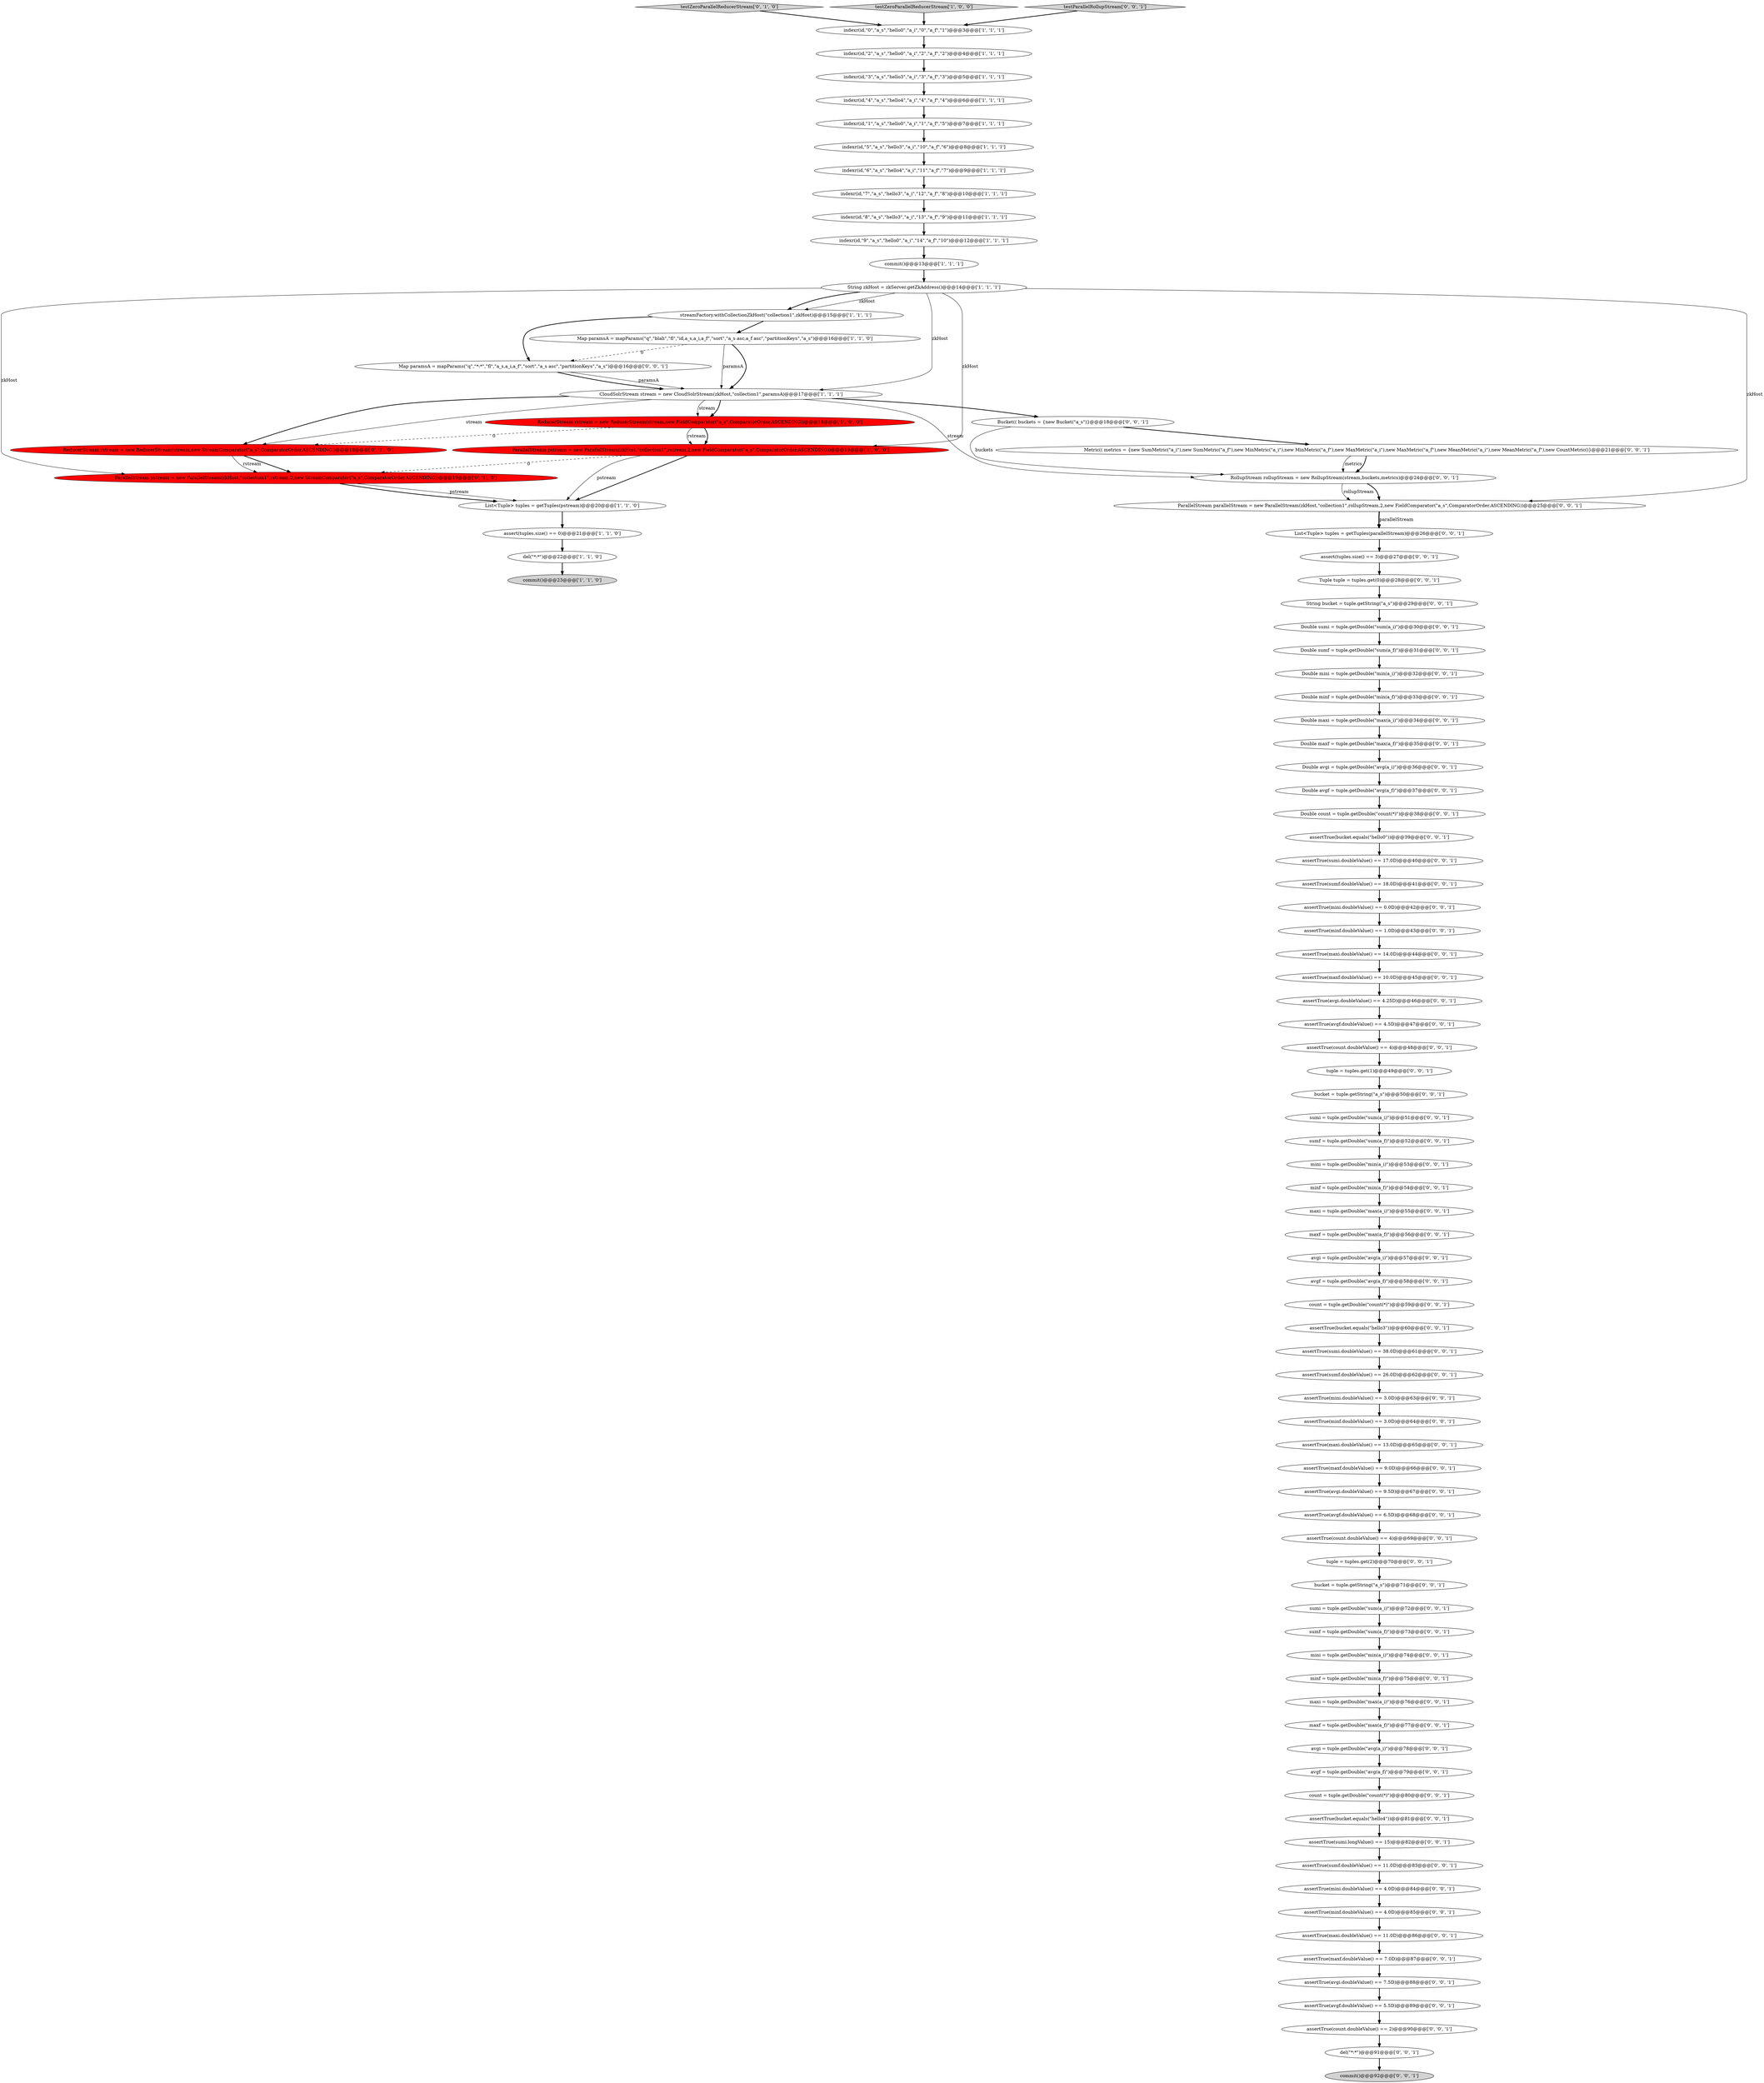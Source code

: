 digraph {
60 [style = filled, label = "tuple = tuples.get(2)@@@70@@@['0', '0', '1']", fillcolor = white, shape = ellipse image = "AAA0AAABBB3BBB"];
52 [style = filled, label = "assertTrue(sumi.doubleValue() == 17.0D)@@@40@@@['0', '0', '1']", fillcolor = white, shape = ellipse image = "AAA0AAABBB3BBB"];
71 [style = filled, label = "minf = tuple.getDouble(\"min(a_f)\")@@@54@@@['0', '0', '1']", fillcolor = white, shape = ellipse image = "AAA0AAABBB3BBB"];
6 [style = filled, label = "Map paramsA = mapParams(\"q\",\"blah\",\"fl\",\"id,a_s,a_i,a_f\",\"sort\",\"a_s asc,a_f asc\",\"partitionKeys\",\"a_s\")@@@16@@@['1', '1', '0']", fillcolor = white, shape = ellipse image = "AAA0AAABBB1BBB"];
36 [style = filled, label = "bucket = tuple.getString(\"a_s\")@@@50@@@['0', '0', '1']", fillcolor = white, shape = ellipse image = "AAA0AAABBB3BBB"];
93 [style = filled, label = "assertTrue(maxi.doubleValue() == 11.0D)@@@86@@@['0', '0', '1']", fillcolor = white, shape = ellipse image = "AAA0AAABBB3BBB"];
80 [style = filled, label = "minf = tuple.getDouble(\"min(a_f)\")@@@75@@@['0', '0', '1']", fillcolor = white, shape = ellipse image = "AAA0AAABBB3BBB"];
47 [style = filled, label = "assertTrue(sumf.doubleValue() == 18.0D)@@@41@@@['0', '0', '1']", fillcolor = white, shape = ellipse image = "AAA0AAABBB3BBB"];
9 [style = filled, label = "indexr(id,\"2\",\"a_s\",\"hello0\",\"a_i\",\"2\",\"a_f\",\"2\")@@@4@@@['1', '1', '1']", fillcolor = white, shape = ellipse image = "AAA0AAABBB1BBB"];
45 [style = filled, label = "assertTrue(avgi.doubleValue() == 7.5D)@@@88@@@['0', '0', '1']", fillcolor = white, shape = ellipse image = "AAA0AAABBB3BBB"];
30 [style = filled, label = "assertTrue(sumf.doubleValue() == 11.0D)@@@83@@@['0', '0', '1']", fillcolor = white, shape = ellipse image = "AAA0AAABBB3BBB"];
4 [style = filled, label = "String zkHost = zkServer.getZkAddress()@@@14@@@['1', '1', '1']", fillcolor = white, shape = ellipse image = "AAA0AAABBB1BBB"];
48 [style = filled, label = "Double minf = tuple.getDouble(\"min(a_f)\")@@@33@@@['0', '0', '1']", fillcolor = white, shape = ellipse image = "AAA0AAABBB3BBB"];
23 [style = filled, label = "ReducerStream rstream = new ReducerStream(stream,new StreamComparator(\"a_s\",ComparatorOrder.ASCENDING))@@@18@@@['0', '1', '0']", fillcolor = red, shape = ellipse image = "AAA1AAABBB2BBB"];
63 [style = filled, label = "tuple = tuples.get(1)@@@49@@@['0', '0', '1']", fillcolor = white, shape = ellipse image = "AAA0AAABBB3BBB"];
5 [style = filled, label = "indexr(id,\"3\",\"a_s\",\"hello3\",\"a_i\",\"3\",\"a_f\",\"3\")@@@5@@@['1', '1', '1']", fillcolor = white, shape = ellipse image = "AAA0AAABBB1BBB"];
41 [style = filled, label = "assertTrue(bucket.equals(\"hello3\"))@@@60@@@['0', '0', '1']", fillcolor = white, shape = ellipse image = "AAA0AAABBB3BBB"];
24 [style = filled, label = "testZeroParallelReducerStream['0', '1', '0']", fillcolor = lightgray, shape = diamond image = "AAA0AAABBB2BBB"];
14 [style = filled, label = "commit()@@@13@@@['1', '1', '1']", fillcolor = white, shape = ellipse image = "AAA0AAABBB1BBB"];
16 [style = filled, label = "indexr(id,\"9\",\"a_s\",\"hello0\",\"a_i\",\"14\",\"a_f\",\"10\")@@@12@@@['1', '1', '1']", fillcolor = white, shape = ellipse image = "AAA0AAABBB1BBB"];
10 [style = filled, label = "indexr(id,\"1\",\"a_s\",\"hello0\",\"a_i\",\"1\",\"a_f\",\"5\")@@@7@@@['1', '1', '1']", fillcolor = white, shape = ellipse image = "AAA0AAABBB1BBB"];
3 [style = filled, label = "ParallelStream pstream = new ParallelStream(zkHost,\"collection1\",rstream,2,new FieldComparator(\"a_s\",ComparatorOrder.ASCENDING))@@@19@@@['1', '0', '0']", fillcolor = red, shape = ellipse image = "AAA1AAABBB1BBB"];
31 [style = filled, label = "assertTrue(maxf.doubleValue() == 10.0D)@@@45@@@['0', '0', '1']", fillcolor = white, shape = ellipse image = "AAA0AAABBB3BBB"];
70 [style = filled, label = "assert(tuples.size() == 3)@@@27@@@['0', '0', '1']", fillcolor = white, shape = ellipse image = "AAA0AAABBB3BBB"];
53 [style = filled, label = "Double maxf = tuple.getDouble(\"max(a_f)\")@@@35@@@['0', '0', '1']", fillcolor = white, shape = ellipse image = "AAA0AAABBB3BBB"];
33 [style = filled, label = "del(\"*:*\")@@@91@@@['0', '0', '1']", fillcolor = white, shape = ellipse image = "AAA0AAABBB3BBB"];
86 [style = filled, label = "assertTrue(avgf.doubleValue() == 6.5D)@@@68@@@['0', '0', '1']", fillcolor = white, shape = ellipse image = "AAA0AAABBB3BBB"];
15 [style = filled, label = "CloudSolrStream stream = new CloudSolrStream(zkHost,\"collection1\",paramsA)@@@17@@@['1', '1', '1']", fillcolor = white, shape = ellipse image = "AAA0AAABBB1BBB"];
68 [style = filled, label = "Double avgf = tuple.getDouble(\"avg(a_f)\")@@@37@@@['0', '0', '1']", fillcolor = white, shape = ellipse image = "AAA0AAABBB3BBB"];
42 [style = filled, label = "ParallelStream parallelStream = new ParallelStream(zkHost,\"collection1\",rollupStream,2,new FieldComparator(\"a_s\",ComparatorOrder.ASCENDING))@@@25@@@['0', '0', '1']", fillcolor = white, shape = ellipse image = "AAA0AAABBB3BBB"];
82 [style = filled, label = "assertTrue(maxf.doubleValue() == 7.0D)@@@87@@@['0', '0', '1']", fillcolor = white, shape = ellipse image = "AAA0AAABBB3BBB"];
56 [style = filled, label = "assertTrue(sumi.doubleValue() == 38.0D)@@@61@@@['0', '0', '1']", fillcolor = white, shape = ellipse image = "AAA0AAABBB3BBB"];
73 [style = filled, label = "assertTrue(mini.doubleValue() == 0.0D)@@@42@@@['0', '0', '1']", fillcolor = white, shape = ellipse image = "AAA0AAABBB3BBB"];
50 [style = filled, label = "assertTrue(minf.doubleValue() == 3.0D)@@@64@@@['0', '0', '1']", fillcolor = white, shape = ellipse image = "AAA0AAABBB3BBB"];
49 [style = filled, label = "Double mini = tuple.getDouble(\"min(a_i)\")@@@32@@@['0', '0', '1']", fillcolor = white, shape = ellipse image = "AAA0AAABBB3BBB"];
28 [style = filled, label = "assertTrue(count.doubleValue() == 4)@@@69@@@['0', '0', '1']", fillcolor = white, shape = ellipse image = "AAA0AAABBB3BBB"];
19 [style = filled, label = "testZeroParallelReducerStream['1', '0', '0']", fillcolor = lightgray, shape = diamond image = "AAA0AAABBB1BBB"];
35 [style = filled, label = "assertTrue(minf.doubleValue() == 1.0D)@@@43@@@['0', '0', '1']", fillcolor = white, shape = ellipse image = "AAA0AAABBB3BBB"];
25 [style = filled, label = "Map paramsA = mapParams(\"q\",\"*:*\",\"fl\",\"a_s,a_i,a_f\",\"sort\",\"a_s asc\",\"partitionKeys\",\"a_s\")@@@16@@@['0', '0', '1']", fillcolor = white, shape = ellipse image = "AAA0AAABBB3BBB"];
59 [style = filled, label = "assertTrue(count.doubleValue() == 4)@@@48@@@['0', '0', '1']", fillcolor = white, shape = ellipse image = "AAA0AAABBB3BBB"];
81 [style = filled, label = "avgf = tuple.getDouble(\"avg(a_f)\")@@@79@@@['0', '0', '1']", fillcolor = white, shape = ellipse image = "AAA0AAABBB3BBB"];
29 [style = filled, label = "assertTrue(bucket.equals(\"hello4\"))@@@81@@@['0', '0', '1']", fillcolor = white, shape = ellipse image = "AAA0AAABBB3BBB"];
83 [style = filled, label = "sumi = tuple.getDouble(\"sum(a_i)\")@@@51@@@['0', '0', '1']", fillcolor = white, shape = ellipse image = "AAA0AAABBB3BBB"];
40 [style = filled, label = "assertTrue(sumi.longValue() == 15)@@@82@@@['0', '0', '1']", fillcolor = white, shape = ellipse image = "AAA0AAABBB3BBB"];
85 [style = filled, label = "Bucket(( buckets = {new Bucket(\"a_s\")}@@@18@@@['0', '0', '1']", fillcolor = white, shape = ellipse image = "AAA0AAABBB3BBB"];
72 [style = filled, label = "assertTrue(avgi.doubleValue() == 9.5D)@@@67@@@['0', '0', '1']", fillcolor = white, shape = ellipse image = "AAA0AAABBB3BBB"];
21 [style = filled, label = "ReducerStream rstream = new ReducerStream(stream,new FieldComparator(\"a_s\",ComparatorOrder.ASCENDING))@@@18@@@['1', '0', '0']", fillcolor = red, shape = ellipse image = "AAA1AAABBB1BBB"];
77 [style = filled, label = "mini = tuple.getDouble(\"min(a_i)\")@@@53@@@['0', '0', '1']", fillcolor = white, shape = ellipse image = "AAA0AAABBB3BBB"];
20 [style = filled, label = "indexr(id,\"0\",\"a_s\",\"hello0\",\"a_i\",\"0\",\"a_f\",\"1\")@@@3@@@['1', '1', '1']", fillcolor = white, shape = ellipse image = "AAA0AAABBB1BBB"];
79 [style = filled, label = "bucket = tuple.getString(\"a_s\")@@@71@@@['0', '0', '1']", fillcolor = white, shape = ellipse image = "AAA0AAABBB3BBB"];
87 [style = filled, label = "count = tuple.getDouble(\"count(*)\")@@@59@@@['0', '0', '1']", fillcolor = white, shape = ellipse image = "AAA0AAABBB3BBB"];
51 [style = filled, label = "assertTrue(avgf.doubleValue() == 5.5D)@@@89@@@['0', '0', '1']", fillcolor = white, shape = ellipse image = "AAA0AAABBB3BBB"];
13 [style = filled, label = "indexr(id,\"4\",\"a_s\",\"hello4\",\"a_i\",\"4\",\"a_f\",\"4\")@@@6@@@['1', '1', '1']", fillcolor = white, shape = ellipse image = "AAA0AAABBB1BBB"];
57 [style = filled, label = "sumi = tuple.getDouble(\"sum(a_i)\")@@@72@@@['0', '0', '1']", fillcolor = white, shape = ellipse image = "AAA0AAABBB3BBB"];
67 [style = filled, label = "assertTrue(minf.doubleValue() == 4.0D)@@@85@@@['0', '0', '1']", fillcolor = white, shape = ellipse image = "AAA0AAABBB3BBB"];
76 [style = filled, label = "testParallelRollupStream['0', '0', '1']", fillcolor = lightgray, shape = diamond image = "AAA0AAABBB3BBB"];
89 [style = filled, label = "maxi = tuple.getDouble(\"max(a_i)\")@@@76@@@['0', '0', '1']", fillcolor = white, shape = ellipse image = "AAA0AAABBB3BBB"];
58 [style = filled, label = "Metric(( metrics = {new SumMetric(\"a_i\"),new SumMetric(\"a_f\"),new MinMetric(\"a_i\"),new MinMetric(\"a_f\"),new MaxMetric(\"a_i\"),new MaxMetric(\"a_f\"),new MeanMetric(\"a_i\"),new MeanMetric(\"a_f\"),new CountMetric()}@@@21@@@['0', '0', '1']", fillcolor = white, shape = ellipse image = "AAA0AAABBB3BBB"];
26 [style = filled, label = "RollupStream rollupStream = new RollupStream(stream,buckets,metrics)@@@24@@@['0', '0', '1']", fillcolor = white, shape = ellipse image = "AAA0AAABBB3BBB"];
46 [style = filled, label = "Tuple tuple = tuples.get(0)@@@28@@@['0', '0', '1']", fillcolor = white, shape = ellipse image = "AAA0AAABBB3BBB"];
0 [style = filled, label = "commit()@@@23@@@['1', '1', '0']", fillcolor = lightgray, shape = ellipse image = "AAA0AAABBB1BBB"];
17 [style = filled, label = "streamFactory.withCollectionZkHost(\"collection1\",zkHost)@@@15@@@['1', '1', '1']", fillcolor = white, shape = ellipse image = "AAA0AAABBB1BBB"];
34 [style = filled, label = "assertTrue(count.doubleValue() == 2)@@@90@@@['0', '0', '1']", fillcolor = white, shape = ellipse image = "AAA0AAABBB3BBB"];
18 [style = filled, label = "assert(tuples.size() == 0)@@@21@@@['1', '1', '0']", fillcolor = white, shape = ellipse image = "AAA0AAABBB1BBB"];
92 [style = filled, label = "Double sumf = tuple.getDouble(\"sum(a_f)\")@@@31@@@['0', '0', '1']", fillcolor = white, shape = ellipse image = "AAA0AAABBB3BBB"];
7 [style = filled, label = "List<Tuple> tuples = getTuples(pstream)@@@20@@@['1', '1', '0']", fillcolor = white, shape = ellipse image = "AAA0AAABBB1BBB"];
90 [style = filled, label = "Double maxi = tuple.getDouble(\"max(a_i)\")@@@34@@@['0', '0', '1']", fillcolor = white, shape = ellipse image = "AAA0AAABBB3BBB"];
11 [style = filled, label = "indexr(id,\"6\",\"a_s\",\"hello4\",\"a_i\",\"11\",\"a_f\",\"7\")@@@9@@@['1', '1', '1']", fillcolor = white, shape = ellipse image = "AAA0AAABBB1BBB"];
37 [style = filled, label = "assertTrue(avgf.doubleValue() == 4.5D)@@@47@@@['0', '0', '1']", fillcolor = white, shape = ellipse image = "AAA0AAABBB3BBB"];
32 [style = filled, label = "avgi = tuple.getDouble(\"avg(a_i)\")@@@57@@@['0', '0', '1']", fillcolor = white, shape = ellipse image = "AAA0AAABBB3BBB"];
54 [style = filled, label = "avgf = tuple.getDouble(\"avg(a_f)\")@@@58@@@['0', '0', '1']", fillcolor = white, shape = ellipse image = "AAA0AAABBB3BBB"];
64 [style = filled, label = "maxi = tuple.getDouble(\"max(a_i)\")@@@55@@@['0', '0', '1']", fillcolor = white, shape = ellipse image = "AAA0AAABBB3BBB"];
88 [style = filled, label = "String bucket = tuple.getString(\"a_s\")@@@29@@@['0', '0', '1']", fillcolor = white, shape = ellipse image = "AAA0AAABBB3BBB"];
55 [style = filled, label = "assertTrue(avgi.doubleValue() == 4.25D)@@@46@@@['0', '0', '1']", fillcolor = white, shape = ellipse image = "AAA0AAABBB3BBB"];
78 [style = filled, label = "count = tuple.getDouble(\"count(*)\")@@@80@@@['0', '0', '1']", fillcolor = white, shape = ellipse image = "AAA0AAABBB3BBB"];
69 [style = filled, label = "Double sumi = tuple.getDouble(\"sum(a_i)\")@@@30@@@['0', '0', '1']", fillcolor = white, shape = ellipse image = "AAA0AAABBB3BBB"];
66 [style = filled, label = "assertTrue(sumf.doubleValue() == 26.0D)@@@62@@@['0', '0', '1']", fillcolor = white, shape = ellipse image = "AAA0AAABBB3BBB"];
74 [style = filled, label = "assertTrue(maxi.doubleValue() == 13.0D)@@@65@@@['0', '0', '1']", fillcolor = white, shape = ellipse image = "AAA0AAABBB3BBB"];
44 [style = filled, label = "assertTrue(mini.doubleValue() == 4.0D)@@@84@@@['0', '0', '1']", fillcolor = white, shape = ellipse image = "AAA0AAABBB3BBB"];
95 [style = filled, label = "sumf = tuple.getDouble(\"sum(a_f)\")@@@73@@@['0', '0', '1']", fillcolor = white, shape = ellipse image = "AAA0AAABBB3BBB"];
27 [style = filled, label = "sumf = tuple.getDouble(\"sum(a_f)\")@@@52@@@['0', '0', '1']", fillcolor = white, shape = ellipse image = "AAA0AAABBB3BBB"];
39 [style = filled, label = "avgi = tuple.getDouble(\"avg(a_i)\")@@@78@@@['0', '0', '1']", fillcolor = white, shape = ellipse image = "AAA0AAABBB3BBB"];
2 [style = filled, label = "indexr(id,\"8\",\"a_s\",\"hello3\",\"a_i\",\"13\",\"a_f\",\"9\")@@@11@@@['1', '1', '1']", fillcolor = white, shape = ellipse image = "AAA0AAABBB1BBB"];
96 [style = filled, label = "Double avgi = tuple.getDouble(\"avg(a_i)\")@@@36@@@['0', '0', '1']", fillcolor = white, shape = ellipse image = "AAA0AAABBB3BBB"];
94 [style = filled, label = "assertTrue(bucket.equals(\"hello0\"))@@@39@@@['0', '0', '1']", fillcolor = white, shape = ellipse image = "AAA0AAABBB3BBB"];
97 [style = filled, label = "mini = tuple.getDouble(\"min(a_i)\")@@@74@@@['0', '0', '1']", fillcolor = white, shape = ellipse image = "AAA0AAABBB3BBB"];
84 [style = filled, label = "commit()@@@92@@@['0', '0', '1']", fillcolor = lightgray, shape = ellipse image = "AAA0AAABBB3BBB"];
43 [style = filled, label = "Double count = tuple.getDouble(\"count(*)\")@@@38@@@['0', '0', '1']", fillcolor = white, shape = ellipse image = "AAA0AAABBB3BBB"];
75 [style = filled, label = "assertTrue(maxf.doubleValue() == 9.0D)@@@66@@@['0', '0', '1']", fillcolor = white, shape = ellipse image = "AAA0AAABBB3BBB"];
8 [style = filled, label = "indexr(id,\"7\",\"a_s\",\"hello3\",\"a_i\",\"12\",\"a_f\",\"8\")@@@10@@@['1', '1', '1']", fillcolor = white, shape = ellipse image = "AAA0AAABBB1BBB"];
22 [style = filled, label = "ParallelStream pstream = new ParallelStream(zkHost,\"collection1\",rstream,2,new StreamComparator(\"a_s\",ComparatorOrder.ASCENDING))@@@19@@@['0', '1', '0']", fillcolor = red, shape = ellipse image = "AAA1AAABBB2BBB"];
38 [style = filled, label = "List<Tuple> tuples = getTuples(parallelStream)@@@26@@@['0', '0', '1']", fillcolor = white, shape = ellipse image = "AAA0AAABBB3BBB"];
62 [style = filled, label = "maxf = tuple.getDouble(\"max(a_f)\")@@@56@@@['0', '0', '1']", fillcolor = white, shape = ellipse image = "AAA0AAABBB3BBB"];
91 [style = filled, label = "assertTrue(maxi.doubleValue() == 14.0D)@@@44@@@['0', '0', '1']", fillcolor = white, shape = ellipse image = "AAA0AAABBB3BBB"];
12 [style = filled, label = "del(\"*:*\")@@@22@@@['1', '1', '0']", fillcolor = white, shape = ellipse image = "AAA0AAABBB1BBB"];
1 [style = filled, label = "indexr(id,\"5\",\"a_s\",\"hello3\",\"a_i\",\"10\",\"a_f\",\"6\")@@@8@@@['1', '1', '1']", fillcolor = white, shape = ellipse image = "AAA0AAABBB1BBB"];
65 [style = filled, label = "assertTrue(mini.doubleValue() == 3.0D)@@@63@@@['0', '0', '1']", fillcolor = white, shape = ellipse image = "AAA0AAABBB3BBB"];
61 [style = filled, label = "maxf = tuple.getDouble(\"max(a_f)\")@@@77@@@['0', '0', '1']", fillcolor = white, shape = ellipse image = "AAA0AAABBB3BBB"];
17->25 [style = bold, label=""];
3->7 [style = solid, label="pstream"];
72->86 [style = bold, label=""];
20->9 [style = bold, label=""];
68->43 [style = bold, label=""];
97->80 [style = bold, label=""];
15->21 [style = bold, label=""];
4->3 [style = solid, label="zkHost"];
81->78 [style = bold, label=""];
49->48 [style = bold, label=""];
63->36 [style = bold, label=""];
85->58 [style = bold, label=""];
88->69 [style = bold, label=""];
52->47 [style = bold, label=""];
23->22 [style = bold, label=""];
65->50 [style = bold, label=""];
94->52 [style = bold, label=""];
86->28 [style = bold, label=""];
78->29 [style = bold, label=""];
71->64 [style = bold, label=""];
9->5 [style = bold, label=""];
25->15 [style = bold, label=""];
16->14 [style = bold, label=""];
69->92 [style = bold, label=""];
48->90 [style = bold, label=""];
27->77 [style = bold, label=""];
15->26 [style = solid, label="stream"];
55->37 [style = bold, label=""];
21->3 [style = bold, label=""];
2->16 [style = bold, label=""];
26->42 [style = bold, label=""];
96->68 [style = bold, label=""];
61->39 [style = bold, label=""];
90->53 [style = bold, label=""];
58->26 [style = solid, label="metrics"];
91->31 [style = bold, label=""];
43->94 [style = bold, label=""];
22->7 [style = solid, label="pstream"];
19->20 [style = bold, label=""];
34->33 [style = bold, label=""];
79->57 [style = bold, label=""];
39->81 [style = bold, label=""];
18->12 [style = bold, label=""];
73->35 [style = bold, label=""];
33->84 [style = bold, label=""];
3->22 [style = dashed, label="0"];
22->7 [style = bold, label=""];
1->11 [style = bold, label=""];
4->22 [style = solid, label="zkHost"];
24->20 [style = bold, label=""];
15->85 [style = bold, label=""];
82->45 [style = bold, label=""];
3->7 [style = bold, label=""];
59->63 [style = bold, label=""];
77->71 [style = bold, label=""];
4->15 [style = solid, label="zkHost"];
11->8 [style = bold, label=""];
29->40 [style = bold, label=""];
26->42 [style = solid, label="rollupStream"];
10->1 [style = bold, label=""];
42->38 [style = bold, label=""];
30->44 [style = bold, label=""];
14->4 [style = bold, label=""];
66->65 [style = bold, label=""];
13->10 [style = bold, label=""];
53->96 [style = bold, label=""];
74->75 [style = bold, label=""];
23->22 [style = solid, label="rstream"];
4->17 [style = bold, label=""];
17->6 [style = bold, label=""];
45->51 [style = bold, label=""];
62->32 [style = bold, label=""];
35->91 [style = bold, label=""];
44->67 [style = bold, label=""];
70->46 [style = bold, label=""];
60->79 [style = bold, label=""];
56->66 [style = bold, label=""];
67->93 [style = bold, label=""];
80->89 [style = bold, label=""];
6->15 [style = bold, label=""];
15->21 [style = solid, label="stream"];
95->97 [style = bold, label=""];
64->62 [style = bold, label=""];
42->38 [style = solid, label="parallelStream"];
8->2 [style = bold, label=""];
28->60 [style = bold, label=""];
5->13 [style = bold, label=""];
7->18 [style = bold, label=""];
75->72 [style = bold, label=""];
40->30 [style = bold, label=""];
58->26 [style = bold, label=""];
54->87 [style = bold, label=""];
36->83 [style = bold, label=""];
89->61 [style = bold, label=""];
4->17 [style = solid, label="zkHost"];
46->88 [style = bold, label=""];
93->82 [style = bold, label=""];
15->23 [style = bold, label=""];
50->74 [style = bold, label=""];
85->26 [style = solid, label="buckets"];
47->73 [style = bold, label=""];
25->15 [style = solid, label="paramsA"];
15->23 [style = solid, label="stream"];
4->42 [style = solid, label="zkHost"];
83->27 [style = bold, label=""];
41->56 [style = bold, label=""];
38->70 [style = bold, label=""];
6->15 [style = solid, label="paramsA"];
12->0 [style = bold, label=""];
87->41 [style = bold, label=""];
57->95 [style = bold, label=""];
76->20 [style = bold, label=""];
21->3 [style = solid, label="rstream"];
6->25 [style = dashed, label="0"];
31->55 [style = bold, label=""];
37->59 [style = bold, label=""];
92->49 [style = bold, label=""];
32->54 [style = bold, label=""];
51->34 [style = bold, label=""];
21->23 [style = dashed, label="0"];
}
